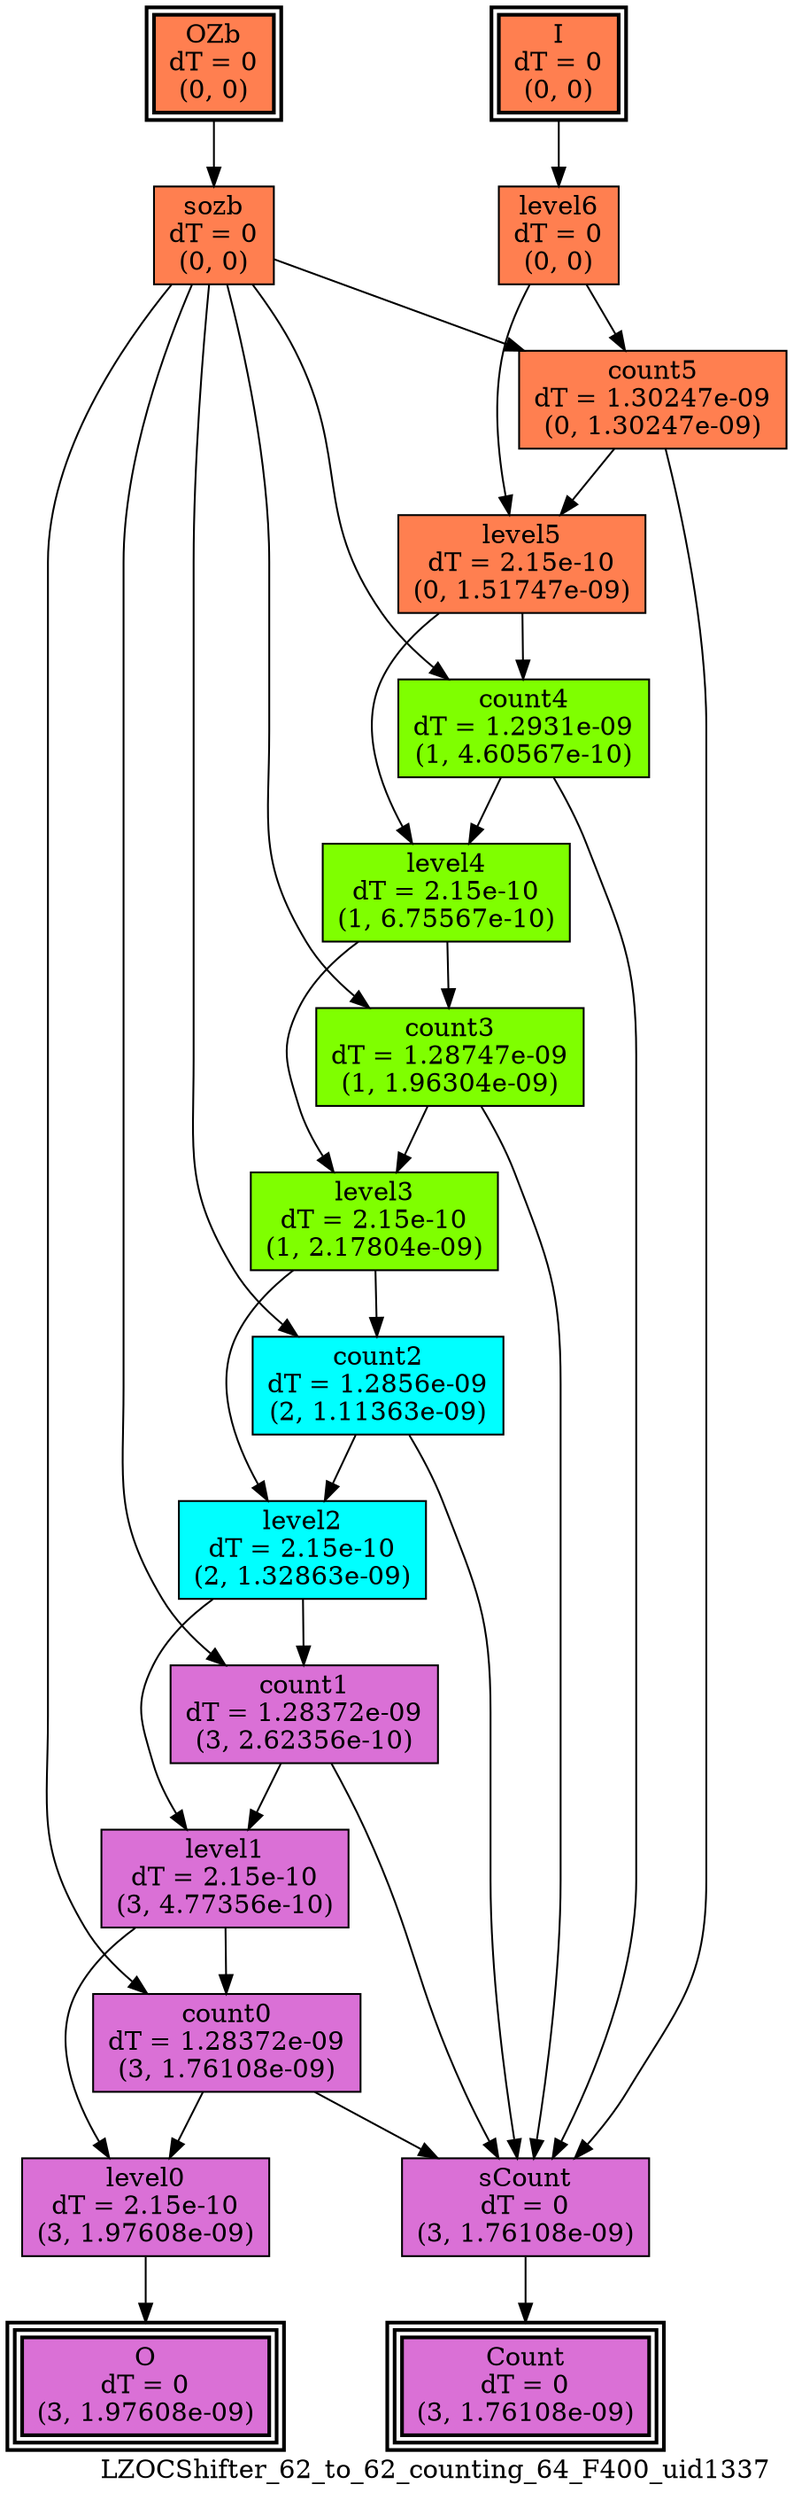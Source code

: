 digraph LZOCShifter_62_to_62_counting_64_F400_uid1337
{
	//graph drawing options
	label=LZOCShifter_62_to_62_counting_64_F400_uid1337;
	labelloc=bottom;
	labeljust=right;
	ratio=auto;
	nodesep=0.25;
	ranksep=0.5;

	//input/output signals of operator LZOCShifter_62_to_62_counting_64_F400_uid1337
	I__LZOCShifter_62_to_62_counting_64_F400_uid1337 [ label="I\ndT = 0\n(0, 0)", shape=box, color=black, style="bold, filled", fillcolor=coral, peripheries=2 ];
	OZb__LZOCShifter_62_to_62_counting_64_F400_uid1337 [ label="OZb\ndT = 0\n(0, 0)", shape=box, color=black, style="bold, filled", fillcolor=coral, peripheries=2 ];
	Count__LZOCShifter_62_to_62_counting_64_F400_uid1337 [ label="Count\ndT = 0\n(3, 1.76108e-09)", shape=box, color=black, style="bold, filled", fillcolor=orchid, peripheries=3 ];
	O__LZOCShifter_62_to_62_counting_64_F400_uid1337 [ label="O\ndT = 0\n(3, 1.97608e-09)", shape=box, color=black, style="bold, filled", fillcolor=orchid, peripheries=3 ];
	{rank=same I__LZOCShifter_62_to_62_counting_64_F400_uid1337, OZb__LZOCShifter_62_to_62_counting_64_F400_uid1337};
	{rank=same Count__LZOCShifter_62_to_62_counting_64_F400_uid1337, O__LZOCShifter_62_to_62_counting_64_F400_uid1337};
	//internal signals of operator LZOCShifter_62_to_62_counting_64_F400_uid1337
	level6__LZOCShifter_62_to_62_counting_64_F400_uid1337 [ label="level6\ndT = 0\n(0, 0)", shape=box, color=black, style=filled, fillcolor=coral, peripheries=1 ];
	sozb__LZOCShifter_62_to_62_counting_64_F400_uid1337 [ label="sozb\ndT = 0\n(0, 0)", shape=box, color=black, style=filled, fillcolor=coral, peripheries=1 ];
	count5__LZOCShifter_62_to_62_counting_64_F400_uid1337 [ label="count5\ndT = 1.30247e-09\n(0, 1.30247e-09)", shape=box, color=black, style=filled, fillcolor=coral, peripheries=1 ];
	level5__LZOCShifter_62_to_62_counting_64_F400_uid1337 [ label="level5\ndT = 2.15e-10\n(0, 1.51747e-09)", shape=box, color=black, style=filled, fillcolor=coral, peripheries=1 ];
	count4__LZOCShifter_62_to_62_counting_64_F400_uid1337 [ label="count4\ndT = 1.2931e-09\n(1, 4.60567e-10)", shape=box, color=black, style=filled, fillcolor=chartreuse, peripheries=1 ];
	level4__LZOCShifter_62_to_62_counting_64_F400_uid1337 [ label="level4\ndT = 2.15e-10\n(1, 6.75567e-10)", shape=box, color=black, style=filled, fillcolor=chartreuse, peripheries=1 ];
	count3__LZOCShifter_62_to_62_counting_64_F400_uid1337 [ label="count3\ndT = 1.28747e-09\n(1, 1.96304e-09)", shape=box, color=black, style=filled, fillcolor=chartreuse, peripheries=1 ];
	level3__LZOCShifter_62_to_62_counting_64_F400_uid1337 [ label="level3\ndT = 2.15e-10\n(1, 2.17804e-09)", shape=box, color=black, style=filled, fillcolor=chartreuse, peripheries=1 ];
	count2__LZOCShifter_62_to_62_counting_64_F400_uid1337 [ label="count2\ndT = 1.2856e-09\n(2, 1.11363e-09)", shape=box, color=black, style=filled, fillcolor=cyan, peripheries=1 ];
	level2__LZOCShifter_62_to_62_counting_64_F400_uid1337 [ label="level2\ndT = 2.15e-10\n(2, 1.32863e-09)", shape=box, color=black, style=filled, fillcolor=cyan, peripheries=1 ];
	count1__LZOCShifter_62_to_62_counting_64_F400_uid1337 [ label="count1\ndT = 1.28372e-09\n(3, 2.62356e-10)", shape=box, color=black, style=filled, fillcolor=orchid, peripheries=1 ];
	level1__LZOCShifter_62_to_62_counting_64_F400_uid1337 [ label="level1\ndT = 2.15e-10\n(3, 4.77356e-10)", shape=box, color=black, style=filled, fillcolor=orchid, peripheries=1 ];
	count0__LZOCShifter_62_to_62_counting_64_F400_uid1337 [ label="count0\ndT = 1.28372e-09\n(3, 1.76108e-09)", shape=box, color=black, style=filled, fillcolor=orchid, peripheries=1 ];
	level0__LZOCShifter_62_to_62_counting_64_F400_uid1337 [ label="level0\ndT = 2.15e-10\n(3, 1.97608e-09)", shape=box, color=black, style=filled, fillcolor=orchid, peripheries=1 ];
	sCount__LZOCShifter_62_to_62_counting_64_F400_uid1337 [ label="sCount\ndT = 0\n(3, 1.76108e-09)", shape=box, color=black, style=filled, fillcolor=orchid, peripheries=1 ];

	//subcomponents of operator LZOCShifter_62_to_62_counting_64_F400_uid1337

	//input and internal signal connections of operator LZOCShifter_62_to_62_counting_64_F400_uid1337
	I__LZOCShifter_62_to_62_counting_64_F400_uid1337 -> level6__LZOCShifter_62_to_62_counting_64_F400_uid1337 [ arrowhead=normal, arrowsize=1.0, arrowtail=normal, color=black, dir=forward  ];
	OZb__LZOCShifter_62_to_62_counting_64_F400_uid1337 -> sozb__LZOCShifter_62_to_62_counting_64_F400_uid1337 [ arrowhead=normal, arrowsize=1.0, arrowtail=normal, color=black, dir=forward  ];
	level6__LZOCShifter_62_to_62_counting_64_F400_uid1337 -> count5__LZOCShifter_62_to_62_counting_64_F400_uid1337 [ arrowhead=normal, arrowsize=1.0, arrowtail=normal, color=black, dir=forward  ];
	level6__LZOCShifter_62_to_62_counting_64_F400_uid1337 -> level5__LZOCShifter_62_to_62_counting_64_F400_uid1337 [ arrowhead=normal, arrowsize=1.0, arrowtail=normal, color=black, dir=forward  ];
	sozb__LZOCShifter_62_to_62_counting_64_F400_uid1337 -> count5__LZOCShifter_62_to_62_counting_64_F400_uid1337 [ arrowhead=normal, arrowsize=1.0, arrowtail=normal, color=black, dir=forward  ];
	sozb__LZOCShifter_62_to_62_counting_64_F400_uid1337 -> count4__LZOCShifter_62_to_62_counting_64_F400_uid1337 [ arrowhead=normal, arrowsize=1.0, arrowtail=normal, color=black, dir=forward  ];
	sozb__LZOCShifter_62_to_62_counting_64_F400_uid1337 -> count3__LZOCShifter_62_to_62_counting_64_F400_uid1337 [ arrowhead=normal, arrowsize=1.0, arrowtail=normal, color=black, dir=forward  ];
	sozb__LZOCShifter_62_to_62_counting_64_F400_uid1337 -> count2__LZOCShifter_62_to_62_counting_64_F400_uid1337 [ arrowhead=normal, arrowsize=1.0, arrowtail=normal, color=black, dir=forward  ];
	sozb__LZOCShifter_62_to_62_counting_64_F400_uid1337 -> count1__LZOCShifter_62_to_62_counting_64_F400_uid1337 [ arrowhead=normal, arrowsize=1.0, arrowtail=normal, color=black, dir=forward  ];
	sozb__LZOCShifter_62_to_62_counting_64_F400_uid1337 -> count0__LZOCShifter_62_to_62_counting_64_F400_uid1337 [ arrowhead=normal, arrowsize=1.0, arrowtail=normal, color=black, dir=forward  ];
	count5__LZOCShifter_62_to_62_counting_64_F400_uid1337 -> level5__LZOCShifter_62_to_62_counting_64_F400_uid1337 [ arrowhead=normal, arrowsize=1.0, arrowtail=normal, color=black, dir=forward  ];
	count5__LZOCShifter_62_to_62_counting_64_F400_uid1337 -> sCount__LZOCShifter_62_to_62_counting_64_F400_uid1337 [ arrowhead=normal, arrowsize=1.0, arrowtail=normal, color=black, dir=forward  ];
	level5__LZOCShifter_62_to_62_counting_64_F400_uid1337 -> count4__LZOCShifter_62_to_62_counting_64_F400_uid1337 [ arrowhead=normal, arrowsize=1.0, arrowtail=normal, color=black, dir=forward  ];
	level5__LZOCShifter_62_to_62_counting_64_F400_uid1337 -> level4__LZOCShifter_62_to_62_counting_64_F400_uid1337 [ arrowhead=normal, arrowsize=1.0, arrowtail=normal, color=black, dir=forward  ];
	count4__LZOCShifter_62_to_62_counting_64_F400_uid1337 -> level4__LZOCShifter_62_to_62_counting_64_F400_uid1337 [ arrowhead=normal, arrowsize=1.0, arrowtail=normal, color=black, dir=forward  ];
	count4__LZOCShifter_62_to_62_counting_64_F400_uid1337 -> sCount__LZOCShifter_62_to_62_counting_64_F400_uid1337 [ arrowhead=normal, arrowsize=1.0, arrowtail=normal, color=black, dir=forward  ];
	level4__LZOCShifter_62_to_62_counting_64_F400_uid1337 -> count3__LZOCShifter_62_to_62_counting_64_F400_uid1337 [ arrowhead=normal, arrowsize=1.0, arrowtail=normal, color=black, dir=forward  ];
	level4__LZOCShifter_62_to_62_counting_64_F400_uid1337 -> level3__LZOCShifter_62_to_62_counting_64_F400_uid1337 [ arrowhead=normal, arrowsize=1.0, arrowtail=normal, color=black, dir=forward  ];
	count3__LZOCShifter_62_to_62_counting_64_F400_uid1337 -> level3__LZOCShifter_62_to_62_counting_64_F400_uid1337 [ arrowhead=normal, arrowsize=1.0, arrowtail=normal, color=black, dir=forward  ];
	count3__LZOCShifter_62_to_62_counting_64_F400_uid1337 -> sCount__LZOCShifter_62_to_62_counting_64_F400_uid1337 [ arrowhead=normal, arrowsize=1.0, arrowtail=normal, color=black, dir=forward  ];
	level3__LZOCShifter_62_to_62_counting_64_F400_uid1337 -> count2__LZOCShifter_62_to_62_counting_64_F400_uid1337 [ arrowhead=normal, arrowsize=1.0, arrowtail=normal, color=black, dir=forward  ];
	level3__LZOCShifter_62_to_62_counting_64_F400_uid1337 -> level2__LZOCShifter_62_to_62_counting_64_F400_uid1337 [ arrowhead=normal, arrowsize=1.0, arrowtail=normal, color=black, dir=forward  ];
	count2__LZOCShifter_62_to_62_counting_64_F400_uid1337 -> level2__LZOCShifter_62_to_62_counting_64_F400_uid1337 [ arrowhead=normal, arrowsize=1.0, arrowtail=normal, color=black, dir=forward  ];
	count2__LZOCShifter_62_to_62_counting_64_F400_uid1337 -> sCount__LZOCShifter_62_to_62_counting_64_F400_uid1337 [ arrowhead=normal, arrowsize=1.0, arrowtail=normal, color=black, dir=forward  ];
	level2__LZOCShifter_62_to_62_counting_64_F400_uid1337 -> count1__LZOCShifter_62_to_62_counting_64_F400_uid1337 [ arrowhead=normal, arrowsize=1.0, arrowtail=normal, color=black, dir=forward  ];
	level2__LZOCShifter_62_to_62_counting_64_F400_uid1337 -> level1__LZOCShifter_62_to_62_counting_64_F400_uid1337 [ arrowhead=normal, arrowsize=1.0, arrowtail=normal, color=black, dir=forward  ];
	count1__LZOCShifter_62_to_62_counting_64_F400_uid1337 -> level1__LZOCShifter_62_to_62_counting_64_F400_uid1337 [ arrowhead=normal, arrowsize=1.0, arrowtail=normal, color=black, dir=forward  ];
	count1__LZOCShifter_62_to_62_counting_64_F400_uid1337 -> sCount__LZOCShifter_62_to_62_counting_64_F400_uid1337 [ arrowhead=normal, arrowsize=1.0, arrowtail=normal, color=black, dir=forward  ];
	level1__LZOCShifter_62_to_62_counting_64_F400_uid1337 -> count0__LZOCShifter_62_to_62_counting_64_F400_uid1337 [ arrowhead=normal, arrowsize=1.0, arrowtail=normal, color=black, dir=forward  ];
	level1__LZOCShifter_62_to_62_counting_64_F400_uid1337 -> level0__LZOCShifter_62_to_62_counting_64_F400_uid1337 [ arrowhead=normal, arrowsize=1.0, arrowtail=normal, color=black, dir=forward  ];
	count0__LZOCShifter_62_to_62_counting_64_F400_uid1337 -> level0__LZOCShifter_62_to_62_counting_64_F400_uid1337 [ arrowhead=normal, arrowsize=1.0, arrowtail=normal, color=black, dir=forward  ];
	count0__LZOCShifter_62_to_62_counting_64_F400_uid1337 -> sCount__LZOCShifter_62_to_62_counting_64_F400_uid1337 [ arrowhead=normal, arrowsize=1.0, arrowtail=normal, color=black, dir=forward  ];
	level0__LZOCShifter_62_to_62_counting_64_F400_uid1337 -> O__LZOCShifter_62_to_62_counting_64_F400_uid1337 [ arrowhead=normal, arrowsize=1.0, arrowtail=normal, color=black, dir=forward  ];
	sCount__LZOCShifter_62_to_62_counting_64_F400_uid1337 -> Count__LZOCShifter_62_to_62_counting_64_F400_uid1337 [ arrowhead=normal, arrowsize=1.0, arrowtail=normal, color=black, dir=forward  ];
}

